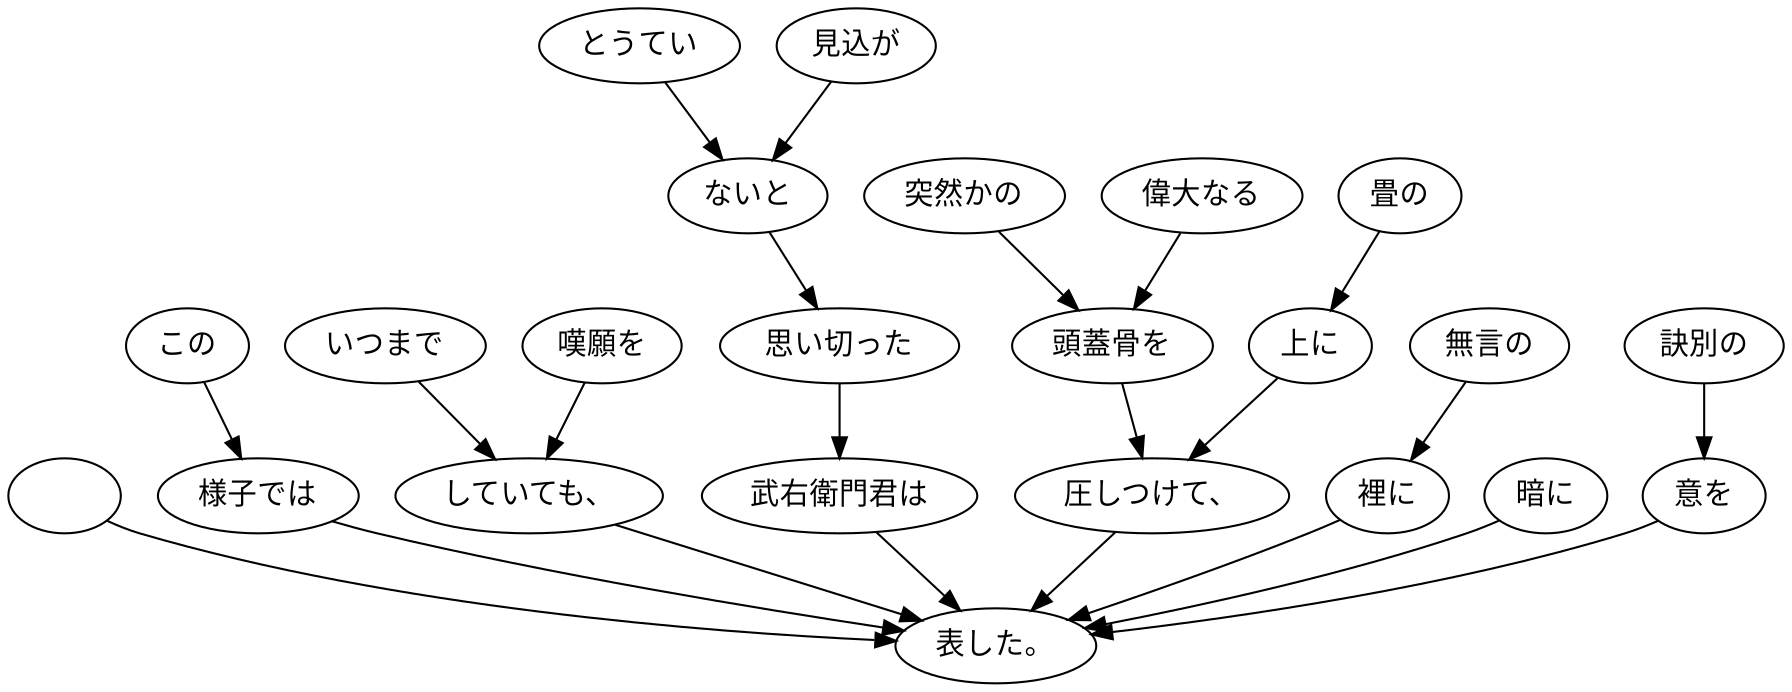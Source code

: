 digraph graph7491 {
	node0 [label="　"];
	node1 [label="この"];
	node2 [label="様子では"];
	node3 [label="いつまで"];
	node4 [label="嘆願を"];
	node5 [label="していても、"];
	node6 [label="とうてい"];
	node7 [label="見込が"];
	node8 [label="ないと"];
	node9 [label="思い切った"];
	node10 [label="武右衛門君は"];
	node11 [label="突然かの"];
	node12 [label="偉大なる"];
	node13 [label="頭蓋骨を"];
	node14 [label="畳の"];
	node15 [label="上に"];
	node16 [label="圧しつけて、"];
	node17 [label="無言の"];
	node18 [label="裡に"];
	node19 [label="暗に"];
	node20 [label="訣別の"];
	node21 [label="意を"];
	node22 [label="表した。"];
	node0 -> node22;
	node1 -> node2;
	node2 -> node22;
	node3 -> node5;
	node4 -> node5;
	node5 -> node22;
	node6 -> node8;
	node7 -> node8;
	node8 -> node9;
	node9 -> node10;
	node10 -> node22;
	node11 -> node13;
	node12 -> node13;
	node13 -> node16;
	node14 -> node15;
	node15 -> node16;
	node16 -> node22;
	node17 -> node18;
	node18 -> node22;
	node19 -> node22;
	node20 -> node21;
	node21 -> node22;
}
